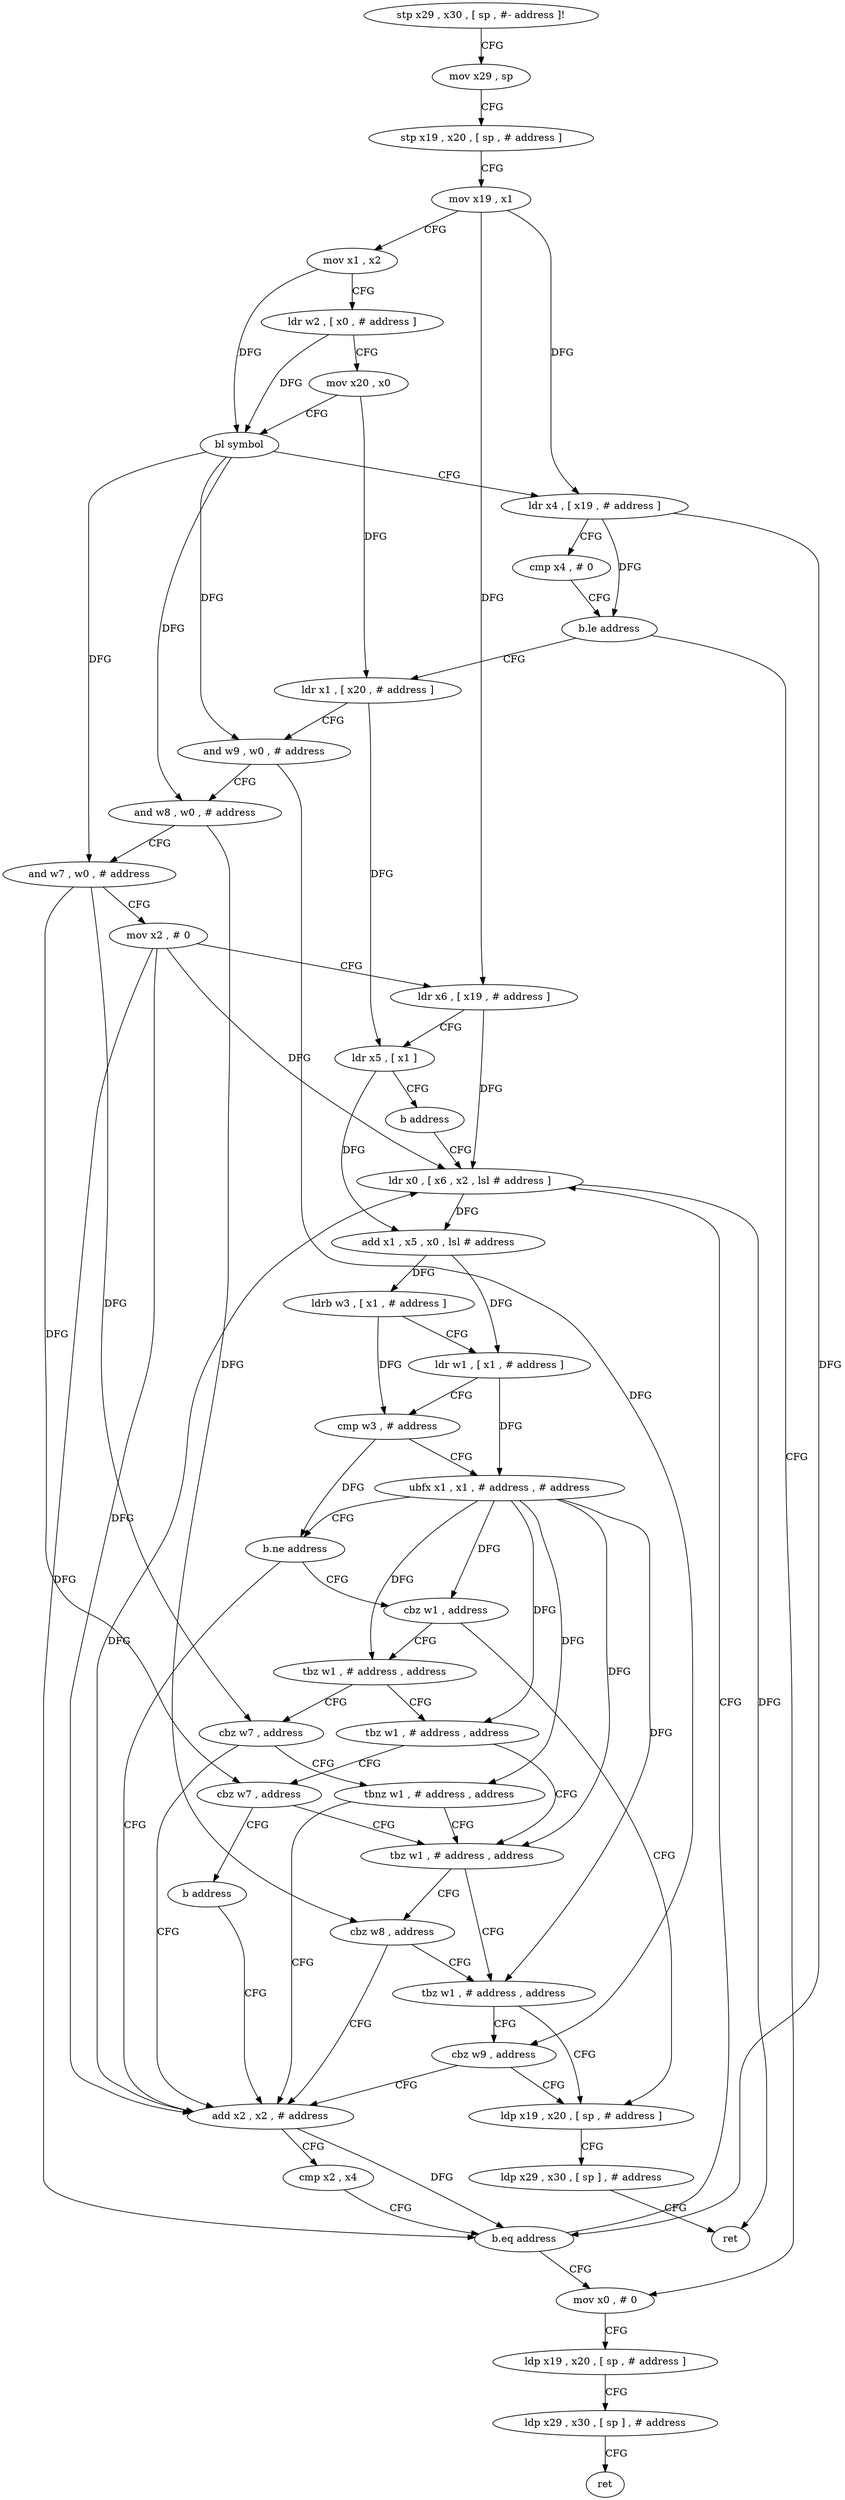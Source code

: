 digraph "func" {
"4336528" [label = "stp x29 , x30 , [ sp , #- address ]!" ]
"4336532" [label = "mov x29 , sp" ]
"4336536" [label = "stp x19 , x20 , [ sp , # address ]" ]
"4336540" [label = "mov x19 , x1" ]
"4336544" [label = "mov x1 , x2" ]
"4336548" [label = "ldr w2 , [ x0 , # address ]" ]
"4336552" [label = "mov x20 , x0" ]
"4336556" [label = "bl symbol" ]
"4336560" [label = "ldr x4 , [ x19 , # address ]" ]
"4336564" [label = "cmp x4 , # 0" ]
"4336568" [label = "b.le address" ]
"4336712" [label = "mov x0 , # 0" ]
"4336572" [label = "ldr x1 , [ x20 , # address ]" ]
"4336716" [label = "ldp x19 , x20 , [ sp , # address ]" ]
"4336720" [label = "ldp x29 , x30 , [ sp ] , # address" ]
"4336724" [label = "ret" ]
"4336576" [label = "and w9 , w0 , # address" ]
"4336580" [label = "and w8 , w0 , # address" ]
"4336584" [label = "and w7 , w0 , # address" ]
"4336588" [label = "mov x2 , # 0" ]
"4336592" [label = "ldr x6 , [ x19 , # address ]" ]
"4336596" [label = "ldr x5 , [ x1 ]" ]
"4336600" [label = "b address" ]
"4336620" [label = "ldr x0 , [ x6 , x2 , lsl # address ]" ]
"4336624" [label = "add x1 , x5 , x0 , lsl # address" ]
"4336628" [label = "ldrb w3 , [ x1 , # address ]" ]
"4336632" [label = "ldr w1 , [ x1 , # address ]" ]
"4336636" [label = "cmp w3 , # address" ]
"4336640" [label = "ubfx x1 , x1 , # address , # address" ]
"4336644" [label = "b.ne address" ]
"4336608" [label = "add x2 , x2 , # address" ]
"4336648" [label = "cbz w1 , address" ]
"4336612" [label = "cmp x2 , x4" ]
"4336616" [label = "b.eq address" ]
"4336680" [label = "ldp x19 , x20 , [ sp , # address ]" ]
"4336652" [label = "tbz w1 , # address , address" ]
"4336684" [label = "ldp x29 , x30 , [ sp ] , # address" ]
"4336688" [label = "ret" ]
"4336696" [label = "tbz w1 , # address , address" ]
"4336656" [label = "cbz w7 , address" ]
"4336664" [label = "tbz w1 , # address , address" ]
"4336700" [label = "cbz w7 , address" ]
"4336660" [label = "tbnz w1 , # address , address" ]
"4336672" [label = "tbz w1 , # address , address" ]
"4336668" [label = "cbz w8 , address" ]
"4336704" [label = "b address" ]
"4336676" [label = "cbz w9 , address" ]
"4336528" -> "4336532" [ label = "CFG" ]
"4336532" -> "4336536" [ label = "CFG" ]
"4336536" -> "4336540" [ label = "CFG" ]
"4336540" -> "4336544" [ label = "CFG" ]
"4336540" -> "4336560" [ label = "DFG" ]
"4336540" -> "4336592" [ label = "DFG" ]
"4336544" -> "4336548" [ label = "CFG" ]
"4336544" -> "4336556" [ label = "DFG" ]
"4336548" -> "4336552" [ label = "CFG" ]
"4336548" -> "4336556" [ label = "DFG" ]
"4336552" -> "4336556" [ label = "CFG" ]
"4336552" -> "4336572" [ label = "DFG" ]
"4336556" -> "4336560" [ label = "CFG" ]
"4336556" -> "4336576" [ label = "DFG" ]
"4336556" -> "4336580" [ label = "DFG" ]
"4336556" -> "4336584" [ label = "DFG" ]
"4336560" -> "4336564" [ label = "CFG" ]
"4336560" -> "4336568" [ label = "DFG" ]
"4336560" -> "4336616" [ label = "DFG" ]
"4336564" -> "4336568" [ label = "CFG" ]
"4336568" -> "4336712" [ label = "CFG" ]
"4336568" -> "4336572" [ label = "CFG" ]
"4336712" -> "4336716" [ label = "CFG" ]
"4336572" -> "4336576" [ label = "CFG" ]
"4336572" -> "4336596" [ label = "DFG" ]
"4336716" -> "4336720" [ label = "CFG" ]
"4336720" -> "4336724" [ label = "CFG" ]
"4336576" -> "4336580" [ label = "CFG" ]
"4336576" -> "4336676" [ label = "DFG" ]
"4336580" -> "4336584" [ label = "CFG" ]
"4336580" -> "4336668" [ label = "DFG" ]
"4336584" -> "4336588" [ label = "CFG" ]
"4336584" -> "4336656" [ label = "DFG" ]
"4336584" -> "4336700" [ label = "DFG" ]
"4336588" -> "4336592" [ label = "CFG" ]
"4336588" -> "4336620" [ label = "DFG" ]
"4336588" -> "4336608" [ label = "DFG" ]
"4336588" -> "4336616" [ label = "DFG" ]
"4336592" -> "4336596" [ label = "CFG" ]
"4336592" -> "4336620" [ label = "DFG" ]
"4336596" -> "4336600" [ label = "CFG" ]
"4336596" -> "4336624" [ label = "DFG" ]
"4336600" -> "4336620" [ label = "CFG" ]
"4336620" -> "4336624" [ label = "DFG" ]
"4336620" -> "4336688" [ label = "DFG" ]
"4336624" -> "4336628" [ label = "DFG" ]
"4336624" -> "4336632" [ label = "DFG" ]
"4336628" -> "4336632" [ label = "CFG" ]
"4336628" -> "4336636" [ label = "DFG" ]
"4336632" -> "4336636" [ label = "CFG" ]
"4336632" -> "4336640" [ label = "DFG" ]
"4336636" -> "4336640" [ label = "CFG" ]
"4336636" -> "4336644" [ label = "DFG" ]
"4336640" -> "4336644" [ label = "CFG" ]
"4336640" -> "4336648" [ label = "DFG" ]
"4336640" -> "4336652" [ label = "DFG" ]
"4336640" -> "4336696" [ label = "DFG" ]
"4336640" -> "4336664" [ label = "DFG" ]
"4336640" -> "4336660" [ label = "DFG" ]
"4336640" -> "4336672" [ label = "DFG" ]
"4336644" -> "4336608" [ label = "CFG" ]
"4336644" -> "4336648" [ label = "CFG" ]
"4336608" -> "4336612" [ label = "CFG" ]
"4336608" -> "4336620" [ label = "DFG" ]
"4336608" -> "4336616" [ label = "DFG" ]
"4336648" -> "4336680" [ label = "CFG" ]
"4336648" -> "4336652" [ label = "CFG" ]
"4336612" -> "4336616" [ label = "CFG" ]
"4336616" -> "4336712" [ label = "CFG" ]
"4336616" -> "4336620" [ label = "CFG" ]
"4336680" -> "4336684" [ label = "CFG" ]
"4336652" -> "4336696" [ label = "CFG" ]
"4336652" -> "4336656" [ label = "CFG" ]
"4336684" -> "4336688" [ label = "CFG" ]
"4336696" -> "4336664" [ label = "CFG" ]
"4336696" -> "4336700" [ label = "CFG" ]
"4336656" -> "4336608" [ label = "CFG" ]
"4336656" -> "4336660" [ label = "CFG" ]
"4336664" -> "4336672" [ label = "CFG" ]
"4336664" -> "4336668" [ label = "CFG" ]
"4336700" -> "4336664" [ label = "CFG" ]
"4336700" -> "4336704" [ label = "CFG" ]
"4336660" -> "4336608" [ label = "CFG" ]
"4336660" -> "4336664" [ label = "CFG" ]
"4336672" -> "4336680" [ label = "CFG" ]
"4336672" -> "4336676" [ label = "CFG" ]
"4336668" -> "4336608" [ label = "CFG" ]
"4336668" -> "4336672" [ label = "CFG" ]
"4336704" -> "4336608" [ label = "CFG" ]
"4336676" -> "4336608" [ label = "CFG" ]
"4336676" -> "4336680" [ label = "CFG" ]
}
